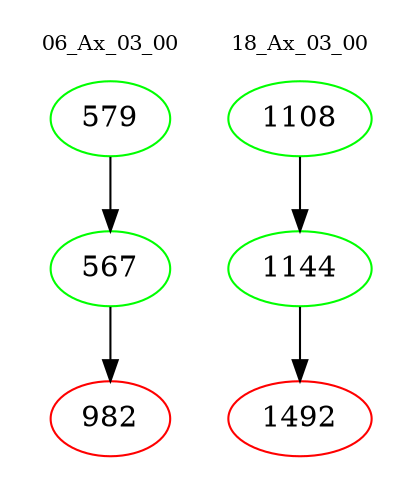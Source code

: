 digraph{
subgraph cluster_0 {
color = white
label = "06_Ax_03_00";
fontsize=10;
T0_579 [label="579", color="green"]
T0_579 -> T0_567 [color="black"]
T0_567 [label="567", color="green"]
T0_567 -> T0_982 [color="black"]
T0_982 [label="982", color="red"]
}
subgraph cluster_1 {
color = white
label = "18_Ax_03_00";
fontsize=10;
T1_1108 [label="1108", color="green"]
T1_1108 -> T1_1144 [color="black"]
T1_1144 [label="1144", color="green"]
T1_1144 -> T1_1492 [color="black"]
T1_1492 [label="1492", color="red"]
}
}
